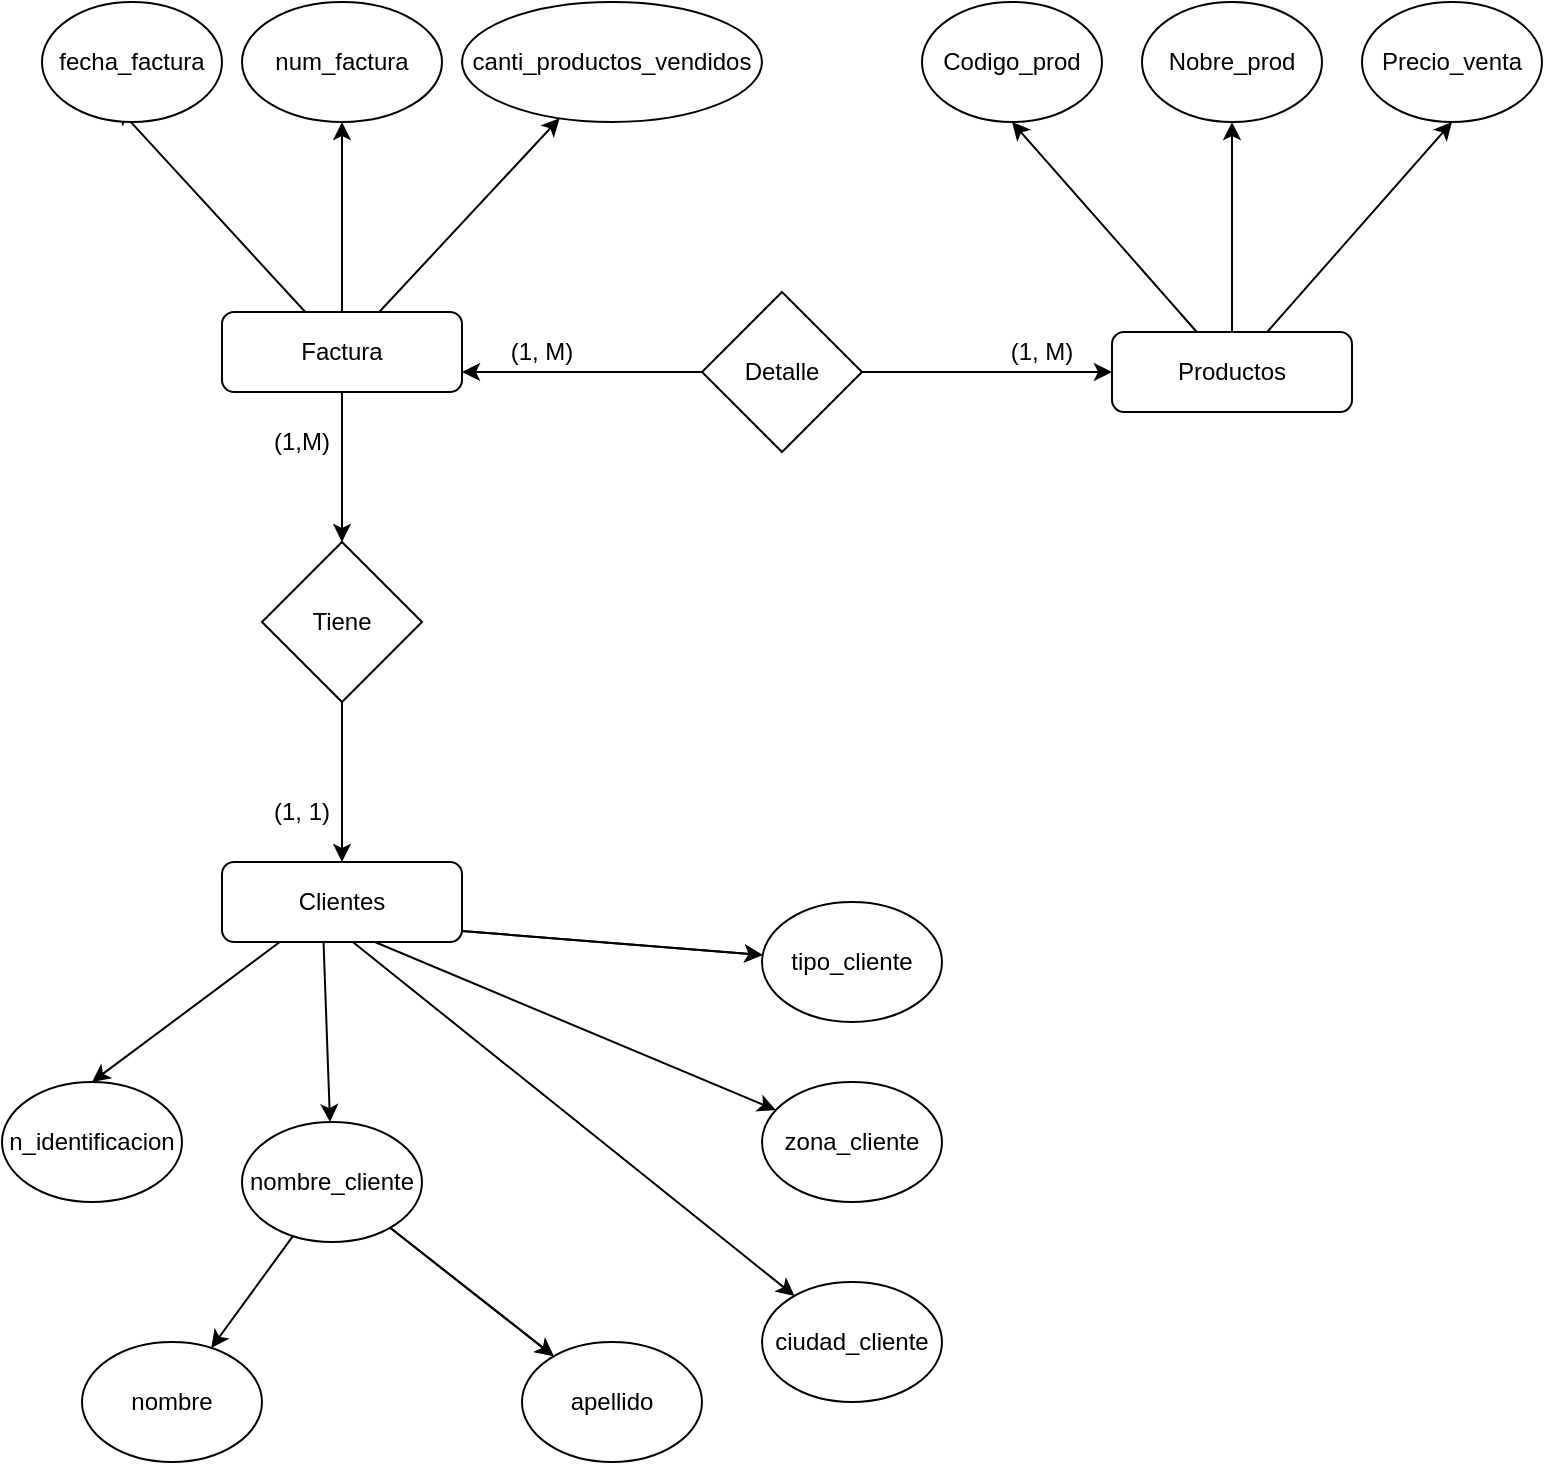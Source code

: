 <mxfile version="20.5.3" type="github">
  <diagram id="O0qpOSm16SgBjxaVvejV" name="Página-1">
    <mxGraphModel dx="780" dy="1144" grid="1" gridSize="10" guides="1" tooltips="1" connect="1" arrows="1" fold="1" page="1" pageScale="1" pageWidth="827" pageHeight="1169" math="0" shadow="0">
      <root>
        <mxCell id="0" />
        <mxCell id="1" parent="0" />
        <mxCell id="4L4lI036Q0kjoL5RnD03-4" style="rounded=0;orthogonalLoop=1;jettySize=auto;html=1;entryX=0.417;entryY=0.875;entryDx=0;entryDy=0;entryPerimeter=0;" edge="1" parent="1" source="4L4lI036Q0kjoL5RnD03-1" target="4L4lI036Q0kjoL5RnD03-3">
          <mxGeometry relative="1" as="geometry" />
        </mxCell>
        <mxCell id="4L4lI036Q0kjoL5RnD03-5" style="rounded=0;orthogonalLoop=1;jettySize=auto;html=1;entryX=0.5;entryY=1;entryDx=0;entryDy=0;" edge="1" parent="1" source="4L4lI036Q0kjoL5RnD03-1" target="4L4lI036Q0kjoL5RnD03-2">
          <mxGeometry relative="1" as="geometry" />
        </mxCell>
        <mxCell id="4L4lI036Q0kjoL5RnD03-8" style="edgeStyle=none;rounded=0;orthogonalLoop=1;jettySize=auto;html=1;" edge="1" parent="1" source="4L4lI036Q0kjoL5RnD03-1" target="4L4lI036Q0kjoL5RnD03-6">
          <mxGeometry relative="1" as="geometry" />
        </mxCell>
        <mxCell id="4L4lI036Q0kjoL5RnD03-39" value="" style="edgeStyle=none;rounded=0;orthogonalLoop=1;jettySize=auto;html=1;" edge="1" parent="1" source="4L4lI036Q0kjoL5RnD03-1" target="4L4lI036Q0kjoL5RnD03-36">
          <mxGeometry relative="1" as="geometry" />
        </mxCell>
        <mxCell id="4L4lI036Q0kjoL5RnD03-1" value="Factura" style="rounded=1;whiteSpace=wrap;html=1;" vertex="1" parent="1">
          <mxGeometry x="110" y="545" width="120" height="40" as="geometry" />
        </mxCell>
        <mxCell id="4L4lI036Q0kjoL5RnD03-2" value="num_factura" style="ellipse;whiteSpace=wrap;html=1;" vertex="1" parent="1">
          <mxGeometry x="120" y="390" width="100" height="60" as="geometry" />
        </mxCell>
        <mxCell id="4L4lI036Q0kjoL5RnD03-3" value="fecha_factura" style="ellipse;whiteSpace=wrap;html=1;" vertex="1" parent="1">
          <mxGeometry x="20" y="390" width="90" height="60" as="geometry" />
        </mxCell>
        <mxCell id="4L4lI036Q0kjoL5RnD03-6" value="canti_productos_vendidos" style="ellipse;whiteSpace=wrap;html=1;" vertex="1" parent="1">
          <mxGeometry x="230" y="390" width="150" height="60" as="geometry" />
        </mxCell>
        <mxCell id="4L4lI036Q0kjoL5RnD03-13" value="" style="edgeStyle=none;rounded=0;orthogonalLoop=1;jettySize=auto;html=1;" edge="1" parent="1" source="4L4lI036Q0kjoL5RnD03-9" target="4L4lI036Q0kjoL5RnD03-11">
          <mxGeometry relative="1" as="geometry" />
        </mxCell>
        <mxCell id="4L4lI036Q0kjoL5RnD03-14" style="rounded=0;orthogonalLoop=1;jettySize=auto;html=1;entryX=0.5;entryY=1;entryDx=0;entryDy=0;" edge="1" parent="1" source="4L4lI036Q0kjoL5RnD03-9" target="4L4lI036Q0kjoL5RnD03-10">
          <mxGeometry relative="1" as="geometry" />
        </mxCell>
        <mxCell id="4L4lI036Q0kjoL5RnD03-15" style="edgeStyle=none;rounded=0;orthogonalLoop=1;jettySize=auto;html=1;entryX=0.5;entryY=1;entryDx=0;entryDy=0;" edge="1" parent="1" source="4L4lI036Q0kjoL5RnD03-9" target="4L4lI036Q0kjoL5RnD03-12">
          <mxGeometry relative="1" as="geometry" />
        </mxCell>
        <mxCell id="4L4lI036Q0kjoL5RnD03-9" value="Productos" style="rounded=1;whiteSpace=wrap;html=1;" vertex="1" parent="1">
          <mxGeometry x="555" y="555" width="120" height="40" as="geometry" />
        </mxCell>
        <mxCell id="4L4lI036Q0kjoL5RnD03-10" value="Codigo_prod" style="ellipse;whiteSpace=wrap;html=1;" vertex="1" parent="1">
          <mxGeometry x="460" y="390" width="90" height="60" as="geometry" />
        </mxCell>
        <mxCell id="4L4lI036Q0kjoL5RnD03-11" value="Nobre_prod" style="ellipse;whiteSpace=wrap;html=1;" vertex="1" parent="1">
          <mxGeometry x="570" y="390" width="90" height="60" as="geometry" />
        </mxCell>
        <mxCell id="4L4lI036Q0kjoL5RnD03-12" value="Precio_venta" style="ellipse;whiteSpace=wrap;html=1;" vertex="1" parent="1">
          <mxGeometry x="680" y="390" width="90" height="60" as="geometry" />
        </mxCell>
        <mxCell id="4L4lI036Q0kjoL5RnD03-26" value="" style="edgeStyle=none;rounded=0;orthogonalLoop=1;jettySize=auto;html=1;" edge="1" parent="1" target="4L4lI036Q0kjoL5RnD03-19">
          <mxGeometry relative="1" as="geometry">
            <mxPoint x="160.769" y="860" as="sourcePoint" />
          </mxGeometry>
        </mxCell>
        <mxCell id="4L4lI036Q0kjoL5RnD03-27" style="edgeStyle=none;rounded=0;orthogonalLoop=1;jettySize=auto;html=1;entryX=0.5;entryY=0;entryDx=0;entryDy=0;" edge="1" parent="1" target="4L4lI036Q0kjoL5RnD03-18">
          <mxGeometry relative="1" as="geometry">
            <mxPoint x="138.889" y="860" as="sourcePoint" />
          </mxGeometry>
        </mxCell>
        <mxCell id="4L4lI036Q0kjoL5RnD03-31" value="" style="edgeStyle=none;rounded=0;orthogonalLoop=1;jettySize=auto;html=1;" edge="1" parent="1" target="4L4lI036Q0kjoL5RnD03-30">
          <mxGeometry relative="1" as="geometry">
            <mxPoint x="220" y="853.714" as="sourcePoint" />
          </mxGeometry>
        </mxCell>
        <mxCell id="4L4lI036Q0kjoL5RnD03-32" value="" style="edgeStyle=none;rounded=0;orthogonalLoop=1;jettySize=auto;html=1;" edge="1" parent="1" target="4L4lI036Q0kjoL5RnD03-30">
          <mxGeometry relative="1" as="geometry">
            <mxPoint x="220" y="853.714" as="sourcePoint" />
          </mxGeometry>
        </mxCell>
        <mxCell id="4L4lI036Q0kjoL5RnD03-33" style="edgeStyle=none;rounded=0;orthogonalLoop=1;jettySize=auto;html=1;" edge="1" parent="1" target="4L4lI036Q0kjoL5RnD03-29">
          <mxGeometry relative="1" as="geometry">
            <mxPoint x="186.429" y="860" as="sourcePoint" />
          </mxGeometry>
        </mxCell>
        <mxCell id="4L4lI036Q0kjoL5RnD03-34" style="edgeStyle=none;rounded=0;orthogonalLoop=1;jettySize=auto;html=1;" edge="1" parent="1" target="4L4lI036Q0kjoL5RnD03-28">
          <mxGeometry relative="1" as="geometry">
            <mxPoint x="175.417" y="860" as="sourcePoint" />
          </mxGeometry>
        </mxCell>
        <mxCell id="4L4lI036Q0kjoL5RnD03-18" value="n_identificacion" style="ellipse;whiteSpace=wrap;html=1;" vertex="1" parent="1">
          <mxGeometry y="930" width="90" height="60" as="geometry" />
        </mxCell>
        <mxCell id="4L4lI036Q0kjoL5RnD03-23" value="" style="edgeStyle=none;rounded=0;orthogonalLoop=1;jettySize=auto;html=1;" edge="1" parent="1" source="4L4lI036Q0kjoL5RnD03-19" target="4L4lI036Q0kjoL5RnD03-21">
          <mxGeometry relative="1" as="geometry" />
        </mxCell>
        <mxCell id="4L4lI036Q0kjoL5RnD03-24" value="" style="edgeStyle=none;rounded=0;orthogonalLoop=1;jettySize=auto;html=1;" edge="1" parent="1" source="4L4lI036Q0kjoL5RnD03-19" target="4L4lI036Q0kjoL5RnD03-21">
          <mxGeometry relative="1" as="geometry" />
        </mxCell>
        <mxCell id="4L4lI036Q0kjoL5RnD03-25" style="edgeStyle=none;rounded=0;orthogonalLoop=1;jettySize=auto;html=1;" edge="1" parent="1" source="4L4lI036Q0kjoL5RnD03-19" target="4L4lI036Q0kjoL5RnD03-20">
          <mxGeometry relative="1" as="geometry" />
        </mxCell>
        <mxCell id="4L4lI036Q0kjoL5RnD03-19" value="nombre_cliente" style="ellipse;whiteSpace=wrap;html=1;" vertex="1" parent="1">
          <mxGeometry x="120" y="950" width="90" height="60" as="geometry" />
        </mxCell>
        <mxCell id="4L4lI036Q0kjoL5RnD03-20" value="nombre" style="ellipse;whiteSpace=wrap;html=1;" vertex="1" parent="1">
          <mxGeometry x="40" y="1060" width="90" height="60" as="geometry" />
        </mxCell>
        <mxCell id="4L4lI036Q0kjoL5RnD03-21" value="apellido" style="ellipse;whiteSpace=wrap;html=1;" vertex="1" parent="1">
          <mxGeometry x="260" y="1060" width="90" height="60" as="geometry" />
        </mxCell>
        <mxCell id="4L4lI036Q0kjoL5RnD03-28" value="ciudad_cliente" style="ellipse;whiteSpace=wrap;html=1;" vertex="1" parent="1">
          <mxGeometry x="380" y="1030" width="90" height="60" as="geometry" />
        </mxCell>
        <mxCell id="4L4lI036Q0kjoL5RnD03-29" value="zona_cliente" style="ellipse;whiteSpace=wrap;html=1;" vertex="1" parent="1">
          <mxGeometry x="380" y="930" width="90" height="60" as="geometry" />
        </mxCell>
        <mxCell id="4L4lI036Q0kjoL5RnD03-30" value="tipo_cliente" style="ellipse;whiteSpace=wrap;html=1;" vertex="1" parent="1">
          <mxGeometry x="380" y="840" width="90" height="60" as="geometry" />
        </mxCell>
        <mxCell id="4L4lI036Q0kjoL5RnD03-37" value="" style="edgeStyle=none;rounded=0;orthogonalLoop=1;jettySize=auto;html=1;" edge="1" parent="1" source="4L4lI036Q0kjoL5RnD03-35" target="4L4lI036Q0kjoL5RnD03-9">
          <mxGeometry relative="1" as="geometry" />
        </mxCell>
        <mxCell id="4L4lI036Q0kjoL5RnD03-38" style="edgeStyle=none;rounded=0;orthogonalLoop=1;jettySize=auto;html=1;entryX=1;entryY=0.75;entryDx=0;entryDy=0;" edge="1" parent="1" source="4L4lI036Q0kjoL5RnD03-35" target="4L4lI036Q0kjoL5RnD03-1">
          <mxGeometry relative="1" as="geometry" />
        </mxCell>
        <mxCell id="4L4lI036Q0kjoL5RnD03-35" value="Detalle" style="rhombus;whiteSpace=wrap;html=1;" vertex="1" parent="1">
          <mxGeometry x="350" y="535" width="80" height="80" as="geometry" />
        </mxCell>
        <mxCell id="4L4lI036Q0kjoL5RnD03-44" style="edgeStyle=none;rounded=0;orthogonalLoop=1;jettySize=auto;html=1;" edge="1" parent="1" source="4L4lI036Q0kjoL5RnD03-36" target="4L4lI036Q0kjoL5RnD03-41">
          <mxGeometry relative="1" as="geometry" />
        </mxCell>
        <mxCell id="4L4lI036Q0kjoL5RnD03-36" value="Tiene" style="rhombus;whiteSpace=wrap;html=1;" vertex="1" parent="1">
          <mxGeometry x="130" y="660" width="80" height="80" as="geometry" />
        </mxCell>
        <mxCell id="4L4lI036Q0kjoL5RnD03-41" value="Clientes" style="rounded=1;whiteSpace=wrap;html=1;" vertex="1" parent="1">
          <mxGeometry x="110" y="820" width="120" height="40" as="geometry" />
        </mxCell>
        <mxCell id="4L4lI036Q0kjoL5RnD03-45" value="(1, M)" style="text;html=1;strokeColor=none;fillColor=none;align=center;verticalAlign=middle;whiteSpace=wrap;rounded=0;" vertex="1" parent="1">
          <mxGeometry x="490" y="550" width="60" height="30" as="geometry" />
        </mxCell>
        <mxCell id="4L4lI036Q0kjoL5RnD03-46" value="(1, M)" style="text;html=1;strokeColor=none;fillColor=none;align=center;verticalAlign=middle;whiteSpace=wrap;rounded=0;" vertex="1" parent="1">
          <mxGeometry x="240" y="550" width="60" height="30" as="geometry" />
        </mxCell>
        <mxCell id="4L4lI036Q0kjoL5RnD03-47" value="(1,M)" style="text;html=1;strokeColor=none;fillColor=none;align=center;verticalAlign=middle;whiteSpace=wrap;rounded=0;" vertex="1" parent="1">
          <mxGeometry x="120" y="595" width="60" height="30" as="geometry" />
        </mxCell>
        <mxCell id="4L4lI036Q0kjoL5RnD03-48" value="(1, 1)" style="text;html=1;strokeColor=none;fillColor=none;align=center;verticalAlign=middle;whiteSpace=wrap;rounded=0;" vertex="1" parent="1">
          <mxGeometry x="120" y="780" width="60" height="30" as="geometry" />
        </mxCell>
      </root>
    </mxGraphModel>
  </diagram>
</mxfile>
